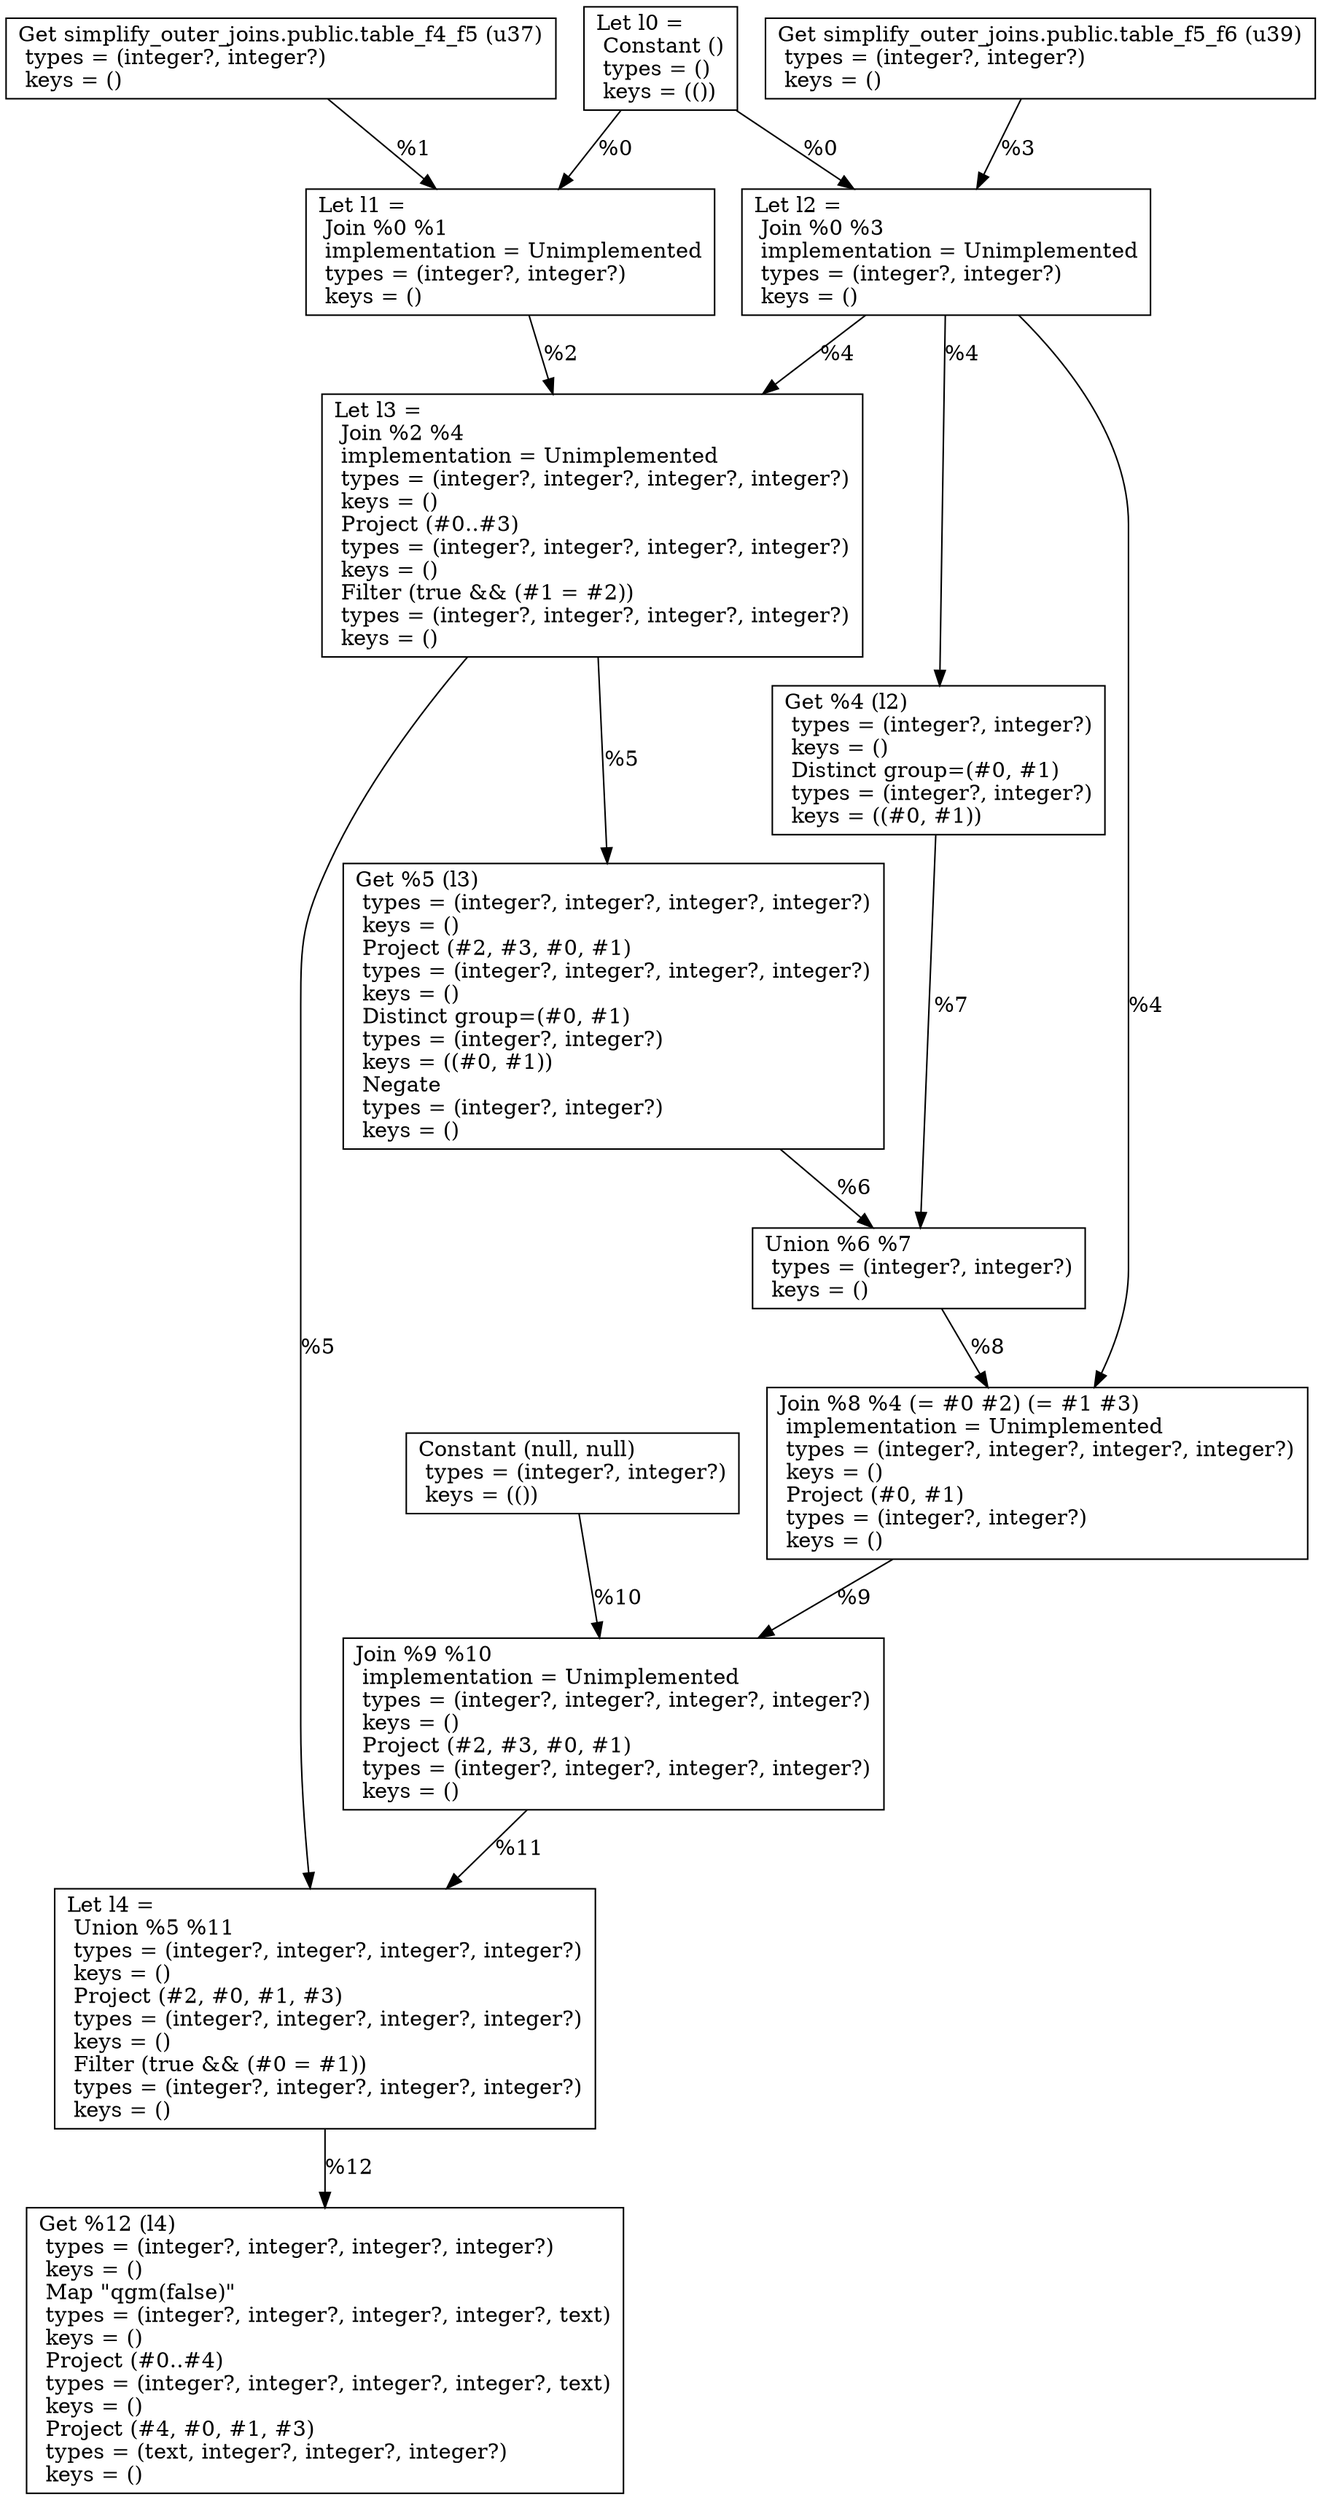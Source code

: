 digraph G {
    node0 [shape = record, label="Let l0 =\l Constant ()\l  types = ()\l  keys = (())\l"]
    node1 [shape = record, label=" Get simplify_outer_joins.public.table_f4_f5 (u37)\l  types = (integer?, integer?)\l  keys = ()\l"]
    node2 [shape = record, label="Let l1 =\l Join %0 %1\l  implementation = Unimplemented\l  types = (integer?, integer?)\l  keys = ()\l"]
    node3 [shape = record, label=" Get simplify_outer_joins.public.table_f5_f6 (u39)\l  types = (integer?, integer?)\l  keys = ()\l"]
    node4 [shape = record, label="Let l2 =\l Join %0 %3\l  implementation = Unimplemented\l  types = (integer?, integer?)\l  keys = ()\l"]
    node5 [shape = record, label="Let l3 =\l Join %2 %4\l  implementation = Unimplemented\l  types = (integer?, integer?, integer?, integer?)\l  keys = ()\l Project (#0..#3)\l  types = (integer?, integer?, integer?, integer?)\l  keys = ()\l Filter (true && (#1 = #2))\l  types = (integer?, integer?, integer?, integer?)\l  keys = ()\l"]
    node6 [shape = record, label=" Get %5 (l3)\l  types = (integer?, integer?, integer?, integer?)\l  keys = ()\l Project (#2, #3, #0, #1)\l  types = (integer?, integer?, integer?, integer?)\l  keys = ()\l Distinct group=(#0, #1)\l  types = (integer?, integer?)\l  keys = ((#0, #1))\l Negate\l  types = (integer?, integer?)\l  keys = ()\l"]
    node7 [shape = record, label=" Get %4 (l2)\l  types = (integer?, integer?)\l  keys = ()\l Distinct group=(#0, #1)\l  types = (integer?, integer?)\l  keys = ((#0, #1))\l"]
    node8 [shape = record, label=" Union %6 %7\l  types = (integer?, integer?)\l  keys = ()\l"]
    node9 [shape = record, label=" Join %8 %4 (= #0 #2) (= #1 #3)\l  implementation = Unimplemented\l  types = (integer?, integer?, integer?, integer?)\l  keys = ()\l Project (#0, #1)\l  types = (integer?, integer?)\l  keys = ()\l"]
    node10 [shape = record, label=" Constant (null, null)\l  types = (integer?, integer?)\l  keys = (())\l"]
    node11 [shape = record, label=" Join %9 %10\l  implementation = Unimplemented\l  types = (integer?, integer?, integer?, integer?)\l  keys = ()\l Project (#2, #3, #0, #1)\l  types = (integer?, integer?, integer?, integer?)\l  keys = ()\l"]
    node12 [shape = record, label="Let l4 =\l Union %5 %11\l  types = (integer?, integer?, integer?, integer?)\l  keys = ()\l Project (#2, #0, #1, #3)\l  types = (integer?, integer?, integer?, integer?)\l  keys = ()\l Filter (true && (#0 = #1))\l  types = (integer?, integer?, integer?, integer?)\l  keys = ()\l"]
    node13 [shape = record, label=" Get %12 (l4)\l  types = (integer?, integer?, integer?, integer?)\l  keys = ()\l Map \"qgm(false)\"\l  types = (integer?, integer?, integer?, integer?, text)\l  keys = ()\l Project (#0..#4)\l  types = (integer?, integer?, integer?, integer?, text)\l  keys = ()\l Project (#4, #0, #1, #3)\l  types = (text, integer?, integer?, integer?)\l  keys = ()\l"]
    node3 -> node4 [label = "%3\l"]
    node4 -> node9 [label = "%4\l"]
    node12 -> node13 [label = "%12\l"]
    node0 -> node4 [label = "%0\l"]
    node5 -> node6 [label = "%5\l"]
    node11 -> node12 [label = "%11\l"]
    node0 -> node2 [label = "%0\l"]
    node10 -> node11 [label = "%10\l"]
    node5 -> node12 [label = "%5\l"]
    node4 -> node5 [label = "%4\l"]
    node2 -> node5 [label = "%2\l"]
    node4 -> node7 [label = "%4\l"]
    node1 -> node2 [label = "%1\l"]
    node8 -> node9 [label = "%8\l"]
    node6 -> node8 [label = "%6\l"]
    node7 -> node8 [label = "%7\l"]
    node9 -> node11 [label = "%9\l"]
}
